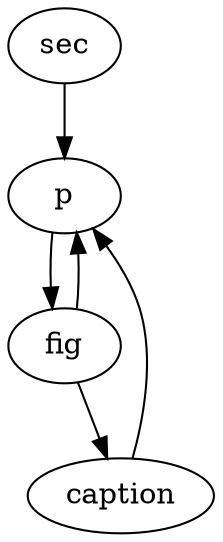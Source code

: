 strict digraph  {
sec;
p;
fig;
caption;
sec -> p;
p -> fig;
fig -> caption;
fig -> p;
caption -> p;
}
